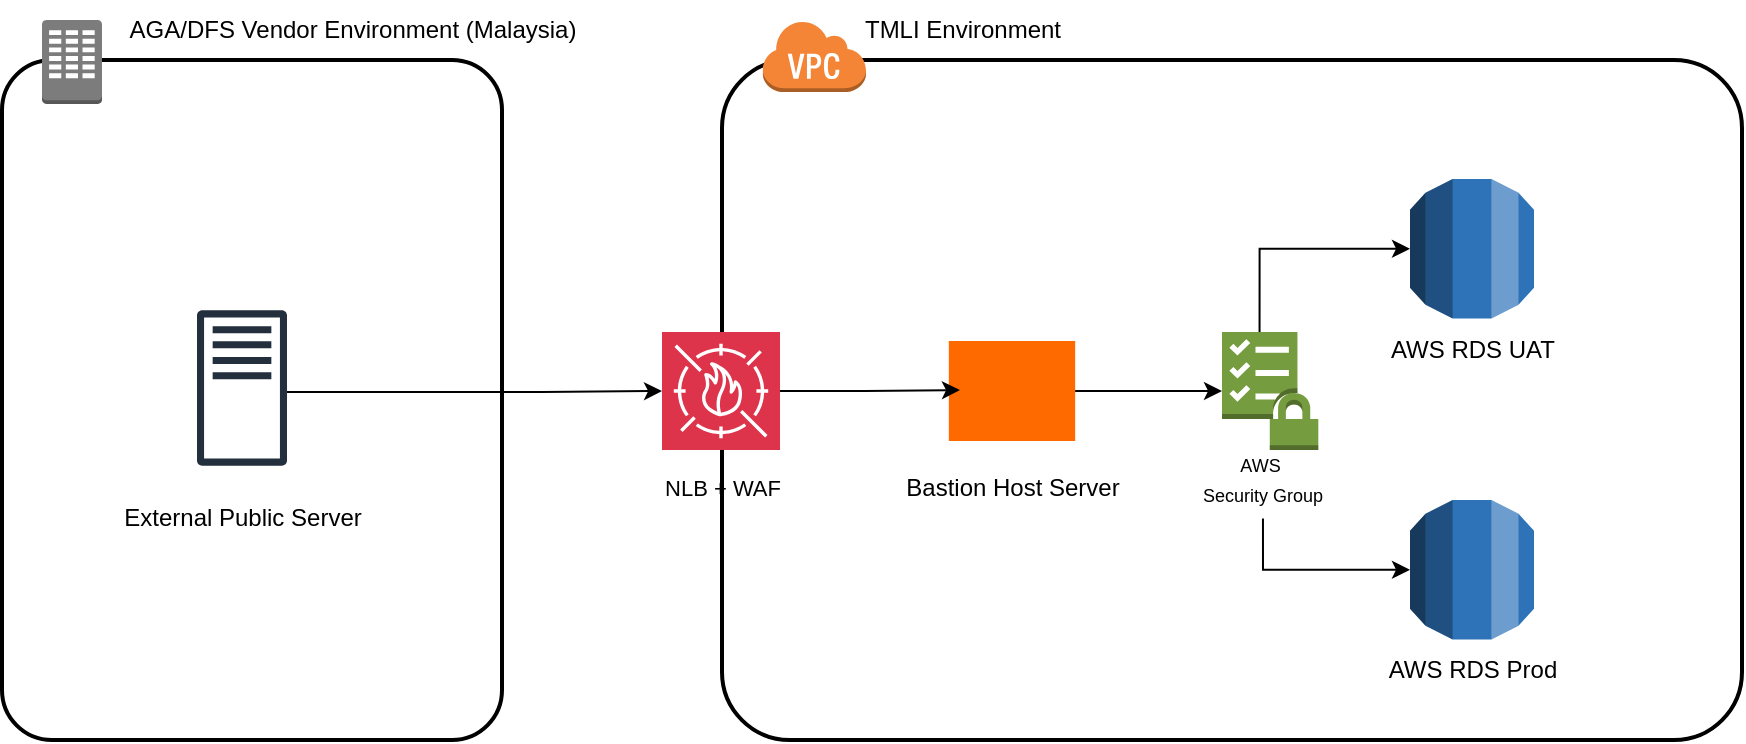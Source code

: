 <mxfile version="28.0.7">
  <diagram name="Page-1" id="5kZRFZE-ZPsKv_8Gr65R">
    <mxGraphModel dx="1233" dy="654" grid="1" gridSize="10" guides="1" tooltips="1" connect="1" arrows="1" fold="1" page="1" pageScale="1" pageWidth="850" pageHeight="1100" math="0" shadow="0">
      <root>
        <mxCell id="0" />
        <mxCell id="1" parent="0" />
        <mxCell id="paAZpw1mSlMERvi2zi1C-50" style="edgeStyle=orthogonalEdgeStyle;rounded=0;orthogonalLoop=1;jettySize=auto;html=1;entryX=0;entryY=0.5;entryDx=0;entryDy=0;entryPerimeter=0;" edge="1" parent="1" source="paAZpw1mSlMERvi2zi1C-18" target="paAZpw1mSlMERvi2zi1C-6">
          <mxGeometry relative="1" as="geometry">
            <mxPoint x="350" y="285.5" as="targetPoint" />
            <Array as="points">
              <mxPoint x="320" y="286" />
              <mxPoint x="320" y="286" />
            </Array>
          </mxGeometry>
        </mxCell>
        <mxCell id="8da-QUiCPAsXcpiTib8v-3" value="AGA/DFS Vendor Environment (Malaysia)" style="text;html=1;align=center;verticalAlign=middle;resizable=0;points=[];autosize=1;strokeColor=none;fillColor=none;" parent="1" vertex="1">
          <mxGeometry x="100" y="90" width="250" height="30" as="geometry" />
        </mxCell>
        <mxCell id="paAZpw1mSlMERvi2zi1C-28" value="" style="rounded=1;arcSize=10;dashed=0;fillColor=none;gradientColor=none;strokeWidth=2;" vertex="1" parent="1">
          <mxGeometry x="410" y="120" width="510" height="340" as="geometry" />
        </mxCell>
        <mxCell id="paAZpw1mSlMERvi2zi1C-10" value="" style="group" vertex="1" connectable="0" parent="1">
          <mxGeometry x="730" y="179.5" width="110" height="100" as="geometry" />
        </mxCell>
        <mxCell id="paAZpw1mSlMERvi2zi1C-7" value="" style="outlineConnect=0;dashed=0;verticalLabelPosition=bottom;verticalAlign=top;align=center;html=1;shape=mxgraph.aws3.rds;fillColor=#2E73B8;gradientColor=none;" vertex="1" parent="paAZpw1mSlMERvi2zi1C-10">
          <mxGeometry x="24" width="62" height="69.75" as="geometry" />
        </mxCell>
        <mxCell id="paAZpw1mSlMERvi2zi1C-8" value="AWS RDS UAT" style="text;html=1;align=center;verticalAlign=middle;resizable=0;points=[];autosize=1;strokeColor=none;fillColor=none;" vertex="1" parent="paAZpw1mSlMERvi2zi1C-10">
          <mxGeometry y="70" width="110" height="30" as="geometry" />
        </mxCell>
        <mxCell id="paAZpw1mSlMERvi2zi1C-11" value="" style="group" vertex="1" connectable="0" parent="1">
          <mxGeometry x="730" y="340" width="110" height="100" as="geometry" />
        </mxCell>
        <mxCell id="paAZpw1mSlMERvi2zi1C-12" value="" style="outlineConnect=0;dashed=0;verticalLabelPosition=bottom;verticalAlign=top;align=center;html=1;shape=mxgraph.aws3.rds;fillColor=#2E73B8;gradientColor=none;" vertex="1" parent="paAZpw1mSlMERvi2zi1C-11">
          <mxGeometry x="24" width="62" height="69.75" as="geometry" />
        </mxCell>
        <mxCell id="paAZpw1mSlMERvi2zi1C-13" value="AWS RDS Prod" style="text;html=1;align=center;verticalAlign=middle;resizable=0;points=[];autosize=1;strokeColor=none;fillColor=none;" vertex="1" parent="paAZpw1mSlMERvi2zi1C-11">
          <mxGeometry y="70" width="110" height="30" as="geometry" />
        </mxCell>
        <mxCell id="paAZpw1mSlMERvi2zi1C-17" value="" style="group" vertex="1" connectable="0" parent="1">
          <mxGeometry x="490" y="260.5" width="130" height="88" as="geometry" />
        </mxCell>
        <mxCell id="paAZpw1mSlMERvi2zi1C-14" value="" style="points=[];aspect=fixed;html=1;align=center;shadow=0;dashed=0;fillColor=#FF6A00;strokeColor=none;shape=mxgraph.alibaba_cloud.bastionhost;" vertex="1" parent="paAZpw1mSlMERvi2zi1C-17">
          <mxGeometry x="33.42" width="63.16" height="50" as="geometry" />
        </mxCell>
        <mxCell id="paAZpw1mSlMERvi2zi1C-15" value="Bastion Host Server" style="text;html=1;align=center;verticalAlign=middle;resizable=0;points=[];autosize=1;strokeColor=none;fillColor=none;" vertex="1" parent="paAZpw1mSlMERvi2zi1C-17">
          <mxGeometry y="58" width="130" height="30" as="geometry" />
        </mxCell>
        <mxCell id="paAZpw1mSlMERvi2zi1C-29" value="" style="dashed=0;html=1;shape=mxgraph.aws3.virtual_private_cloud;fillColor=#F58536;gradientColor=none;dashed=0;" vertex="1" parent="1">
          <mxGeometry x="430" y="100" width="52" height="36" as="geometry" />
        </mxCell>
        <mxCell id="paAZpw1mSlMERvi2zi1C-6" value="" style="sketch=0;points=[[0,0,0],[0.25,0,0],[0.5,0,0],[0.75,0,0],[1,0,0],[0,1,0],[0.25,1,0],[0.5,1,0],[0.75,1,0],[1,1,0],[0,0.25,0],[0,0.5,0],[0,0.75,0],[1,0.25,0],[1,0.5,0],[1,0.75,0]];outlineConnect=0;fontColor=#232F3E;fillColor=#DD344C;strokeColor=#ffffff;dashed=0;verticalLabelPosition=bottom;verticalAlign=top;align=center;html=1;fontSize=12;fontStyle=0;aspect=fixed;shape=mxgraph.aws4.resourceIcon;resIcon=mxgraph.aws4.waf;" vertex="1" parent="1">
          <mxGeometry x="380" y="256" width="59" height="59" as="geometry" />
        </mxCell>
        <mxCell id="paAZpw1mSlMERvi2zi1C-49" style="edgeStyle=orthogonalEdgeStyle;rounded=0;orthogonalLoop=1;jettySize=auto;html=1;exitX=1;exitY=0.5;exitDx=0;exitDy=0;exitPerimeter=0;entryX=0.088;entryY=0.49;entryDx=0;entryDy=0;entryPerimeter=0;" edge="1" parent="1" source="paAZpw1mSlMERvi2zi1C-6" target="paAZpw1mSlMERvi2zi1C-14">
          <mxGeometry relative="1" as="geometry" />
        </mxCell>
        <mxCell id="paAZpw1mSlMERvi2zi1C-30" value="" style="rounded=1;arcSize=10;dashed=0;fillColor=none;gradientColor=none;strokeWidth=2;" vertex="1" parent="1">
          <mxGeometry x="50" y="120" width="250" height="340" as="geometry" />
        </mxCell>
        <mxCell id="paAZpw1mSlMERvi2zi1C-20" value="" style="group" vertex="1" connectable="0" parent="1">
          <mxGeometry x="100" y="245" width="140" height="119" as="geometry" />
        </mxCell>
        <mxCell id="paAZpw1mSlMERvi2zi1C-18" value="" style="sketch=0;outlineConnect=0;fontColor=#232F3E;gradientColor=none;fillColor=#232F3D;strokeColor=none;dashed=0;verticalLabelPosition=bottom;verticalAlign=top;align=center;html=1;fontSize=12;fontStyle=0;aspect=fixed;pointerEvents=1;shape=mxgraph.aws4.traditional_server;" vertex="1" parent="paAZpw1mSlMERvi2zi1C-20">
          <mxGeometry x="47.5" width="45" height="78" as="geometry" />
        </mxCell>
        <mxCell id="paAZpw1mSlMERvi2zi1C-19" value="External Public Server" style="text;html=1;align=center;verticalAlign=middle;resizable=0;points=[];autosize=1;strokeColor=none;fillColor=none;" vertex="1" parent="paAZpw1mSlMERvi2zi1C-20">
          <mxGeometry y="89" width="140" height="30" as="geometry" />
        </mxCell>
        <mxCell id="paAZpw1mSlMERvi2zi1C-31" value="" style="dashed=0;html=1;shape=mxgraph.aws3.corporate_data_center;fillColor=#7D7C7C;gradientColor=none;dashed=0;" vertex="1" parent="1">
          <mxGeometry x="70" y="100" width="30" height="42" as="geometry" />
        </mxCell>
        <mxCell id="paAZpw1mSlMERvi2zi1C-51" value="&lt;font style=&quot;font-size: 11px;&quot;&gt;NLB + WAF&lt;/font&gt;" style="text;html=1;align=center;verticalAlign=middle;resizable=0;points=[];autosize=1;strokeColor=none;fillColor=none;" vertex="1" parent="1">
          <mxGeometry x="369.5" y="318.5" width="80" height="30" as="geometry" />
        </mxCell>
        <mxCell id="paAZpw1mSlMERvi2zi1C-52" value="TMLI Environment" style="text;html=1;align=center;verticalAlign=middle;resizable=0;points=[];autosize=1;strokeColor=none;fillColor=none;" vertex="1" parent="1">
          <mxGeometry x="470" y="90" width="120" height="30" as="geometry" />
        </mxCell>
        <mxCell id="paAZpw1mSlMERvi2zi1C-53" value="" style="outlineConnect=0;dashed=0;verticalLabelPosition=bottom;verticalAlign=top;align=center;html=1;shape=mxgraph.aws3.checklist_security;fillColor=#759C3E;gradientColor=none;" vertex="1" parent="1">
          <mxGeometry x="660" y="256" width="48.16" height="59" as="geometry" />
        </mxCell>
        <mxCell id="paAZpw1mSlMERvi2zi1C-59" style="edgeStyle=orthogonalEdgeStyle;rounded=0;orthogonalLoop=1;jettySize=auto;html=1;exitX=0.506;exitY=1.02;exitDx=0;exitDy=0;exitPerimeter=0;" edge="1" parent="1" source="paAZpw1mSlMERvi2zi1C-55" target="paAZpw1mSlMERvi2zi1C-12">
          <mxGeometry relative="1" as="geometry" />
        </mxCell>
        <mxCell id="paAZpw1mSlMERvi2zi1C-55" value="&lt;font style=&quot;font-size: 9px;&quot;&gt;AWS&amp;nbsp;&lt;/font&gt;&lt;div&gt;&lt;font style=&quot;font-size: 9px;&quot;&gt;Security Group&lt;/font&gt;&lt;/div&gt;" style="text;html=1;align=center;verticalAlign=middle;resizable=0;points=[];autosize=1;strokeColor=none;fillColor=none;" vertex="1" parent="1">
          <mxGeometry x="640" y="308.5" width="80" height="40" as="geometry" />
        </mxCell>
        <mxCell id="paAZpw1mSlMERvi2zi1C-56" value="" style="edgeStyle=orthogonalEdgeStyle;rounded=0;orthogonalLoop=1;jettySize=auto;html=1;" edge="1" parent="1" source="paAZpw1mSlMERvi2zi1C-14" target="paAZpw1mSlMERvi2zi1C-53">
          <mxGeometry relative="1" as="geometry" />
        </mxCell>
        <mxCell id="paAZpw1mSlMERvi2zi1C-57" style="edgeStyle=orthogonalEdgeStyle;rounded=0;orthogonalLoop=1;jettySize=auto;html=1;exitX=0.39;exitY=0;exitDx=0;exitDy=0;exitPerimeter=0;entryX=0;entryY=0.5;entryDx=0;entryDy=0;entryPerimeter=0;" edge="1" parent="1" source="paAZpw1mSlMERvi2zi1C-53" target="paAZpw1mSlMERvi2zi1C-7">
          <mxGeometry relative="1" as="geometry" />
        </mxCell>
      </root>
    </mxGraphModel>
  </diagram>
</mxfile>
